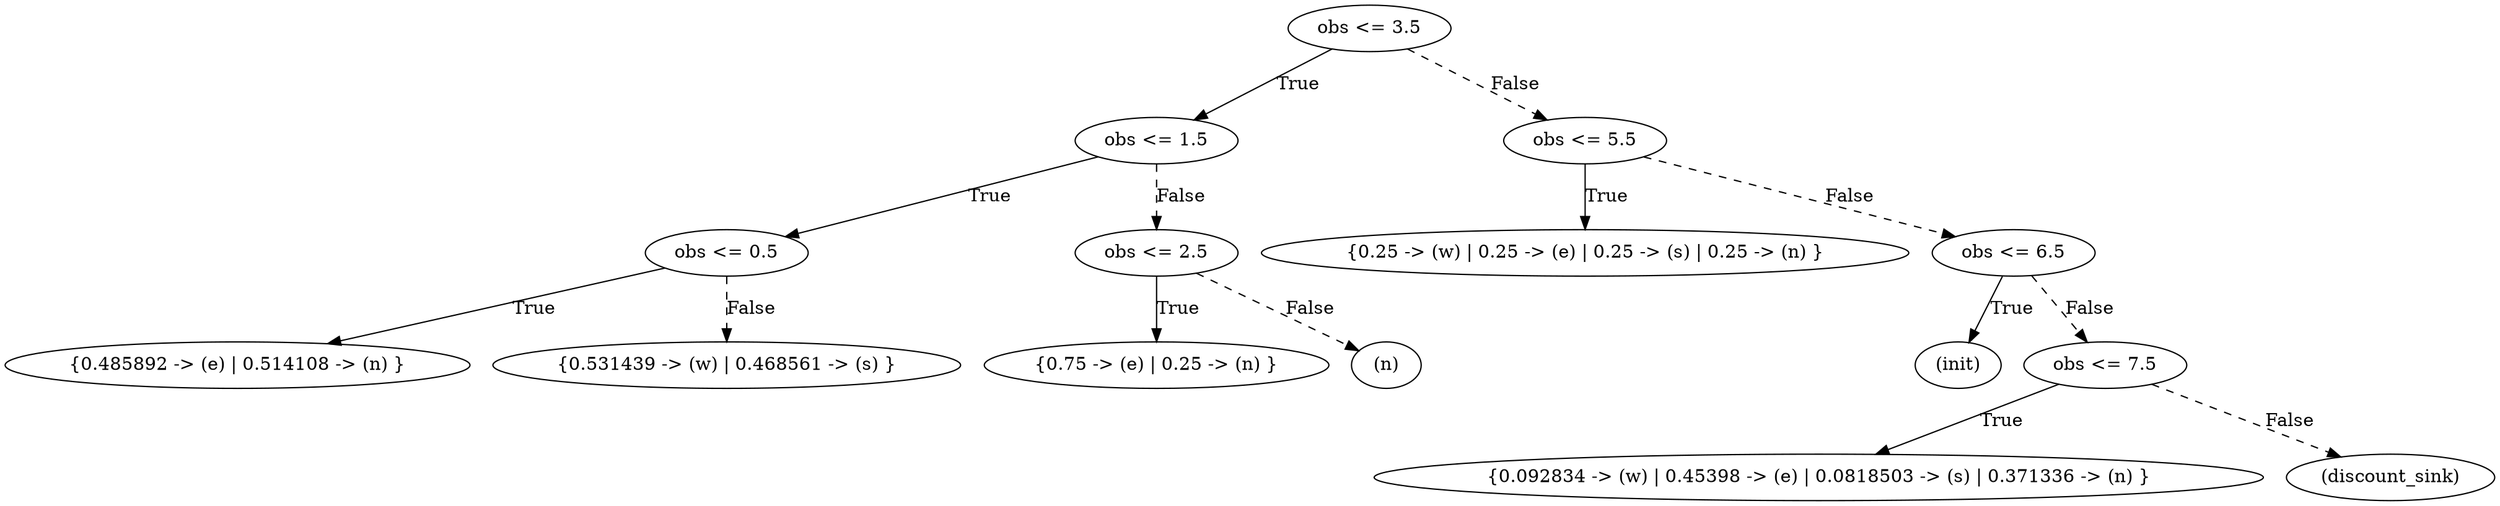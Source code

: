 digraph {
0 [label="obs <= 3.5"];
1 [label="obs <= 1.5"];
2 [label="obs <= 0.5"];
3 [label="{0.485892 -> (e) | 0.514108 -> (n) }"];
2 -> 3 [label="True"];
4 [label="{0.531439 -> (w) | 0.468561 -> (s) }"];
2 -> 4 [style="dashed", label="False"];
1 -> 2 [label="True"];
5 [label="obs <= 2.5"];
6 [label="{0.75 -> (e) | 0.25 -> (n) }"];
5 -> 6 [label="True"];
7 [label="(n)"];
5 -> 7 [style="dashed", label="False"];
1 -> 5 [style="dashed", label="False"];
0 -> 1 [label="True"];
8 [label="obs <= 5.5"];
9 [label="{0.25 -> (w) | 0.25 -> (e) | 0.25 -> (s) | 0.25 -> (n) }"];
8 -> 9 [label="True"];
10 [label="obs <= 6.5"];
11 [label="(init)"];
10 -> 11 [label="True"];
12 [label="obs <= 7.5"];
13 [label="{0.092834 -> (w) | 0.45398 -> (e) | 0.0818503 -> (s) | 0.371336 -> (n) }"];
12 -> 13 [label="True"];
14 [label="(discount_sink)"];
12 -> 14 [style="dashed", label="False"];
10 -> 12 [style="dashed", label="False"];
8 -> 10 [style="dashed", label="False"];
0 -> 8 [style="dashed", label="False"];

}